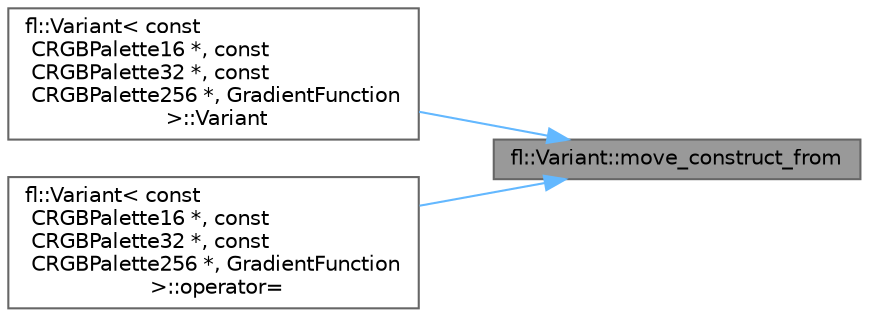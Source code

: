 digraph "fl::Variant::move_construct_from"
{
 // INTERACTIVE_SVG=YES
 // LATEX_PDF_SIZE
  bgcolor="transparent";
  edge [fontname=Helvetica,fontsize=10,labelfontname=Helvetica,labelfontsize=10];
  node [fontname=Helvetica,fontsize=10,shape=box,height=0.2,width=0.4];
  rankdir="RL";
  Node1 [id="Node000001",label="fl::Variant::move_construct_from",height=0.2,width=0.4,color="gray40", fillcolor="grey60", style="filled", fontcolor="black",tooltip=" "];
  Node1 -> Node2 [id="edge1_Node000001_Node000002",dir="back",color="steelblue1",style="solid",tooltip=" "];
  Node2 [id="Node000002",label="fl::Variant\< const\l CRGBPalette16 *, const\l CRGBPalette32 *, const\l CRGBPalette256 *, GradientFunction\l \>::Variant",height=0.2,width=0.4,color="grey40", fillcolor="white", style="filled",URL="$de/d60/classfl_1_1_variant_ae577347a9942d14dc745cc76d27e7de3.html#ae577347a9942d14dc745cc76d27e7de3",tooltip=" "];
  Node1 -> Node3 [id="edge2_Node000001_Node000003",dir="back",color="steelblue1",style="solid",tooltip=" "];
  Node3 [id="Node000003",label="fl::Variant\< const\l CRGBPalette16 *, const\l CRGBPalette32 *, const\l CRGBPalette256 *, GradientFunction\l \>::operator=",height=0.2,width=0.4,color="grey40", fillcolor="white", style="filled",URL="$de/d60/classfl_1_1_variant_a0fcc7074dff9767145c2ef90dc004bb1.html#a0fcc7074dff9767145c2ef90dc004bb1",tooltip=" "];
}
